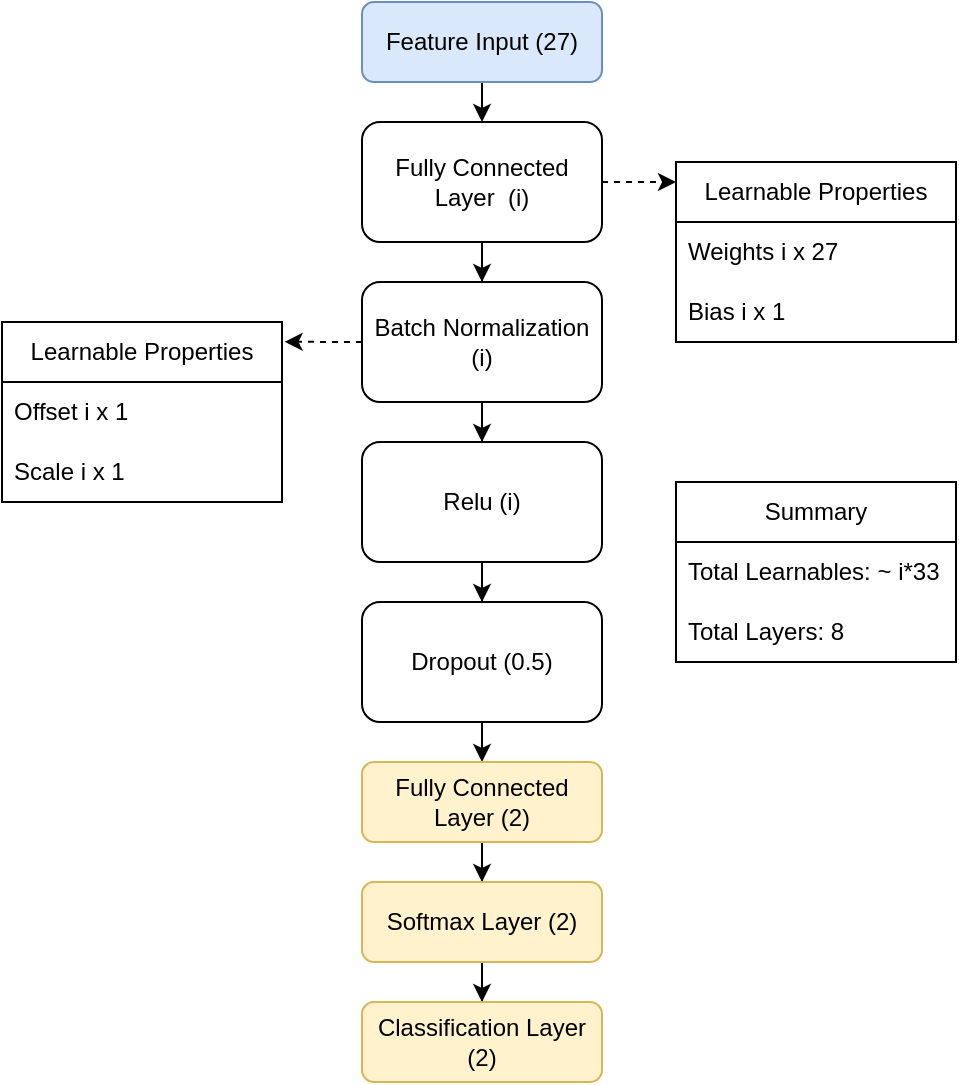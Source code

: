 <mxfile version="24.0.6" type="device">
  <diagram name="Page-1" id="O1TeQ9OKrbkM0k_lzWEl">
    <mxGraphModel dx="1221" dy="618" grid="1" gridSize="10" guides="1" tooltips="1" connect="1" arrows="1" fold="1" page="1" pageScale="1" pageWidth="827" pageHeight="1169" math="0" shadow="0">
      <root>
        <mxCell id="0" />
        <mxCell id="1" parent="0" />
        <mxCell id="df5od8-VBuqHrqXqseg6-14" value="" style="edgeStyle=orthogonalEdgeStyle;rounded=0;orthogonalLoop=1;jettySize=auto;html=1;" parent="1" source="df5od8-VBuqHrqXqseg6-1" edge="1">
          <mxGeometry relative="1" as="geometry">
            <mxPoint x="730" y="180" as="targetPoint" />
          </mxGeometry>
        </mxCell>
        <mxCell id="df5od8-VBuqHrqXqseg6-1" value="Feature Input (27)" style="rounded=1;whiteSpace=wrap;html=1;fillColor=#dae8fc;strokeColor=#6c8ebf;" parent="1" vertex="1">
          <mxGeometry x="670" y="120" width="120" height="40" as="geometry" />
        </mxCell>
        <mxCell id="df5od8-VBuqHrqXqseg6-21" value="" style="edgeStyle=orthogonalEdgeStyle;rounded=0;orthogonalLoop=1;jettySize=auto;html=1;" parent="1" source="df5od8-VBuqHrqXqseg6-3" target="df5od8-VBuqHrqXqseg6-4" edge="1">
          <mxGeometry relative="1" as="geometry" />
        </mxCell>
        <mxCell id="df5od8-VBuqHrqXqseg6-3" value="Fully Connected Layer&amp;nbsp; (i)" style="rounded=1;whiteSpace=wrap;html=1;" parent="1" vertex="1">
          <mxGeometry x="670" y="180" width="120" height="60" as="geometry" />
        </mxCell>
        <mxCell id="df5od8-VBuqHrqXqseg6-22" value="" style="edgeStyle=orthogonalEdgeStyle;rounded=0;orthogonalLoop=1;jettySize=auto;html=1;" parent="1" source="df5od8-VBuqHrqXqseg6-4" target="df5od8-VBuqHrqXqseg6-5" edge="1">
          <mxGeometry relative="1" as="geometry" />
        </mxCell>
        <mxCell id="df5od8-VBuqHrqXqseg6-4" value="Batch Normalization (i)" style="rounded=1;whiteSpace=wrap;html=1;" parent="1" vertex="1">
          <mxGeometry x="670" y="260" width="120" height="60" as="geometry" />
        </mxCell>
        <mxCell id="df5od8-VBuqHrqXqseg6-23" value="" style="edgeStyle=orthogonalEdgeStyle;rounded=0;orthogonalLoop=1;jettySize=auto;html=1;" parent="1" source="df5od8-VBuqHrqXqseg6-5" target="df5od8-VBuqHrqXqseg6-6" edge="1">
          <mxGeometry relative="1" as="geometry" />
        </mxCell>
        <mxCell id="df5od8-VBuqHrqXqseg6-5" value="Relu (i)" style="rounded=1;whiteSpace=wrap;html=1;" parent="1" vertex="1">
          <mxGeometry x="670" y="340" width="120" height="60" as="geometry" />
        </mxCell>
        <mxCell id="0VC7ePOYrT33sgMGLDKB-4" style="edgeStyle=orthogonalEdgeStyle;rounded=0;orthogonalLoop=1;jettySize=auto;html=1;exitX=0.5;exitY=1;exitDx=0;exitDy=0;entryX=0.5;entryY=0;entryDx=0;entryDy=0;" edge="1" parent="1" source="df5od8-VBuqHrqXqseg6-6" target="df5od8-VBuqHrqXqseg6-11">
          <mxGeometry relative="1" as="geometry" />
        </mxCell>
        <mxCell id="df5od8-VBuqHrqXqseg6-6" value="Dropout (0.5)" style="rounded=1;whiteSpace=wrap;html=1;" parent="1" vertex="1">
          <mxGeometry x="670" y="420" width="120" height="60" as="geometry" />
        </mxCell>
        <mxCell id="df5od8-VBuqHrqXqseg6-16" value="" style="edgeStyle=orthogonalEdgeStyle;rounded=0;orthogonalLoop=1;jettySize=auto;html=1;" parent="1" source="df5od8-VBuqHrqXqseg6-8" edge="1">
          <mxGeometry relative="1" as="geometry">
            <mxPoint x="380" y="260" as="targetPoint" />
          </mxGeometry>
        </mxCell>
        <mxCell id="df5od8-VBuqHrqXqseg6-17" value="" style="edgeStyle=orthogonalEdgeStyle;rounded=0;orthogonalLoop=1;jettySize=auto;html=1;" parent="1" source="df5od8-VBuqHrqXqseg6-9" edge="1">
          <mxGeometry relative="1" as="geometry">
            <mxPoint x="380" y="320" as="targetPoint" />
          </mxGeometry>
        </mxCell>
        <mxCell id="df5od8-VBuqHrqXqseg6-19" value="" style="edgeStyle=orthogonalEdgeStyle;rounded=0;orthogonalLoop=1;jettySize=auto;html=1;" parent="1" source="df5od8-VBuqHrqXqseg6-11" target="df5od8-VBuqHrqXqseg6-12" edge="1">
          <mxGeometry relative="1" as="geometry" />
        </mxCell>
        <mxCell id="df5od8-VBuqHrqXqseg6-11" value="Fully Connected Layer (2)" style="rounded=1;whiteSpace=wrap;html=1;fillColor=#fff2cc;strokeColor=#d6b656;" parent="1" vertex="1">
          <mxGeometry x="670" y="500" width="120" height="40" as="geometry" />
        </mxCell>
        <mxCell id="df5od8-VBuqHrqXqseg6-20" value="" style="edgeStyle=orthogonalEdgeStyle;rounded=0;orthogonalLoop=1;jettySize=auto;html=1;" parent="1" source="df5od8-VBuqHrqXqseg6-12" target="df5od8-VBuqHrqXqseg6-13" edge="1">
          <mxGeometry relative="1" as="geometry" />
        </mxCell>
        <mxCell id="df5od8-VBuqHrqXqseg6-12" value="Softmax Layer (2)" style="rounded=1;whiteSpace=wrap;html=1;fillColor=#fff2cc;strokeColor=#d6b656;" parent="1" vertex="1">
          <mxGeometry x="670" y="560" width="120" height="40" as="geometry" />
        </mxCell>
        <mxCell id="df5od8-VBuqHrqXqseg6-13" value="Classification Layer (2)" style="rounded=1;whiteSpace=wrap;html=1;fillColor=#fff2cc;strokeColor=#d6b656;" parent="1" vertex="1">
          <mxGeometry x="670" y="620" width="120" height="40" as="geometry" />
        </mxCell>
        <mxCell id="df5od8-VBuqHrqXqseg6-27" value="Learnable Properties" style="swimlane;fontStyle=0;childLayout=stackLayout;horizontal=1;startSize=30;horizontalStack=0;resizeParent=1;resizeParentMax=0;resizeLast=0;collapsible=1;marginBottom=0;whiteSpace=wrap;html=1;" parent="1" vertex="1">
          <mxGeometry x="827" y="200" width="140" height="90" as="geometry" />
        </mxCell>
        <mxCell id="df5od8-VBuqHrqXqseg6-28" value="Weights i x 27" style="text;strokeColor=none;fillColor=none;align=left;verticalAlign=middle;spacingLeft=4;spacingRight=4;overflow=hidden;points=[[0,0.5],[1,0.5]];portConstraint=eastwest;rotatable=0;whiteSpace=wrap;html=1;" parent="df5od8-VBuqHrqXqseg6-27" vertex="1">
          <mxGeometry y="30" width="140" height="30" as="geometry" />
        </mxCell>
        <mxCell id="df5od8-VBuqHrqXqseg6-29" value="Bias i x 1" style="text;strokeColor=none;fillColor=none;align=left;verticalAlign=middle;spacingLeft=4;spacingRight=4;overflow=hidden;points=[[0,0.5],[1,0.5]];portConstraint=eastwest;rotatable=0;whiteSpace=wrap;html=1;" parent="df5od8-VBuqHrqXqseg6-27" vertex="1">
          <mxGeometry y="60" width="140" height="30" as="geometry" />
        </mxCell>
        <mxCell id="0VC7ePOYrT33sgMGLDKB-5" style="edgeStyle=orthogonalEdgeStyle;rounded=0;orthogonalLoop=1;jettySize=auto;html=1;exitX=0.5;exitY=0;exitDx=0;exitDy=0;" edge="1" parent="1" source="df5od8-VBuqHrqXqseg6-36">
          <mxGeometry relative="1" as="geometry">
            <mxPoint x="560" y="280" as="targetPoint" />
          </mxGeometry>
        </mxCell>
        <mxCell id="df5od8-VBuqHrqXqseg6-36" value="Learnable Properties" style="swimlane;fontStyle=0;childLayout=stackLayout;horizontal=1;startSize=30;horizontalStack=0;resizeParent=1;resizeParentMax=0;resizeLast=0;collapsible=1;marginBottom=0;whiteSpace=wrap;html=1;" parent="1" vertex="1">
          <mxGeometry x="490" y="280" width="140" height="90" as="geometry" />
        </mxCell>
        <mxCell id="df5od8-VBuqHrqXqseg6-37" value="Offset i x 1" style="text;strokeColor=none;fillColor=none;align=left;verticalAlign=middle;spacingLeft=4;spacingRight=4;overflow=hidden;points=[[0,0.5],[1,0.5]];portConstraint=eastwest;rotatable=0;whiteSpace=wrap;html=1;" parent="df5od8-VBuqHrqXqseg6-36" vertex="1">
          <mxGeometry y="30" width="140" height="30" as="geometry" />
        </mxCell>
        <mxCell id="df5od8-VBuqHrqXqseg6-38" value="Scale i x 1" style="text;strokeColor=none;fillColor=none;align=left;verticalAlign=middle;spacingLeft=4;spacingRight=4;overflow=hidden;points=[[0,0.5],[1,0.5]];portConstraint=eastwest;rotatable=0;whiteSpace=wrap;html=1;" parent="df5od8-VBuqHrqXqseg6-36" vertex="1">
          <mxGeometry y="60" width="140" height="30" as="geometry" />
        </mxCell>
        <mxCell id="df5od8-VBuqHrqXqseg6-41" style="edgeStyle=orthogonalEdgeStyle;rounded=0;orthogonalLoop=1;jettySize=auto;html=1;exitX=1;exitY=0.5;exitDx=0;exitDy=0;entryX=0;entryY=0.112;entryDx=0;entryDy=0;entryPerimeter=0;dashed=1;" parent="1" source="df5od8-VBuqHrqXqseg6-3" target="df5od8-VBuqHrqXqseg6-27" edge="1">
          <mxGeometry relative="1" as="geometry" />
        </mxCell>
        <mxCell id="df5od8-VBuqHrqXqseg6-42" style="edgeStyle=orthogonalEdgeStyle;rounded=0;orthogonalLoop=1;jettySize=auto;html=1;exitX=0;exitY=0.5;exitDx=0;exitDy=0;entryX=1.009;entryY=0.11;entryDx=0;entryDy=0;entryPerimeter=0;dashed=1;" parent="1" source="df5od8-VBuqHrqXqseg6-4" target="df5od8-VBuqHrqXqseg6-36" edge="1">
          <mxGeometry relative="1" as="geometry">
            <Array as="points">
              <mxPoint x="631" y="290" />
            </Array>
          </mxGeometry>
        </mxCell>
        <mxCell id="df5od8-VBuqHrqXqseg6-43" value="Summary" style="swimlane;fontStyle=0;childLayout=stackLayout;horizontal=1;startSize=30;horizontalStack=0;resizeParent=1;resizeParentMax=0;resizeLast=0;collapsible=1;marginBottom=0;whiteSpace=wrap;html=1;" parent="1" vertex="1">
          <mxGeometry x="827" y="360" width="140" height="90" as="geometry" />
        </mxCell>
        <mxCell id="df5od8-VBuqHrqXqseg6-44" value="Total Learnables: ~ i*33&amp;nbsp;" style="text;strokeColor=none;fillColor=none;align=left;verticalAlign=middle;spacingLeft=4;spacingRight=4;overflow=hidden;points=[[0,0.5],[1,0.5]];portConstraint=eastwest;rotatable=0;whiteSpace=wrap;html=1;" parent="df5od8-VBuqHrqXqseg6-43" vertex="1">
          <mxGeometry y="30" width="140" height="30" as="geometry" />
        </mxCell>
        <mxCell id="df5od8-VBuqHrqXqseg6-46" value="Total Layers: 8" style="text;strokeColor=none;fillColor=none;align=left;verticalAlign=middle;spacingLeft=4;spacingRight=4;overflow=hidden;points=[[0,0.5],[1,0.5]];portConstraint=eastwest;rotatable=0;whiteSpace=wrap;html=1;" parent="df5od8-VBuqHrqXqseg6-43" vertex="1">
          <mxGeometry y="60" width="140" height="30" as="geometry" />
        </mxCell>
      </root>
    </mxGraphModel>
  </diagram>
</mxfile>

